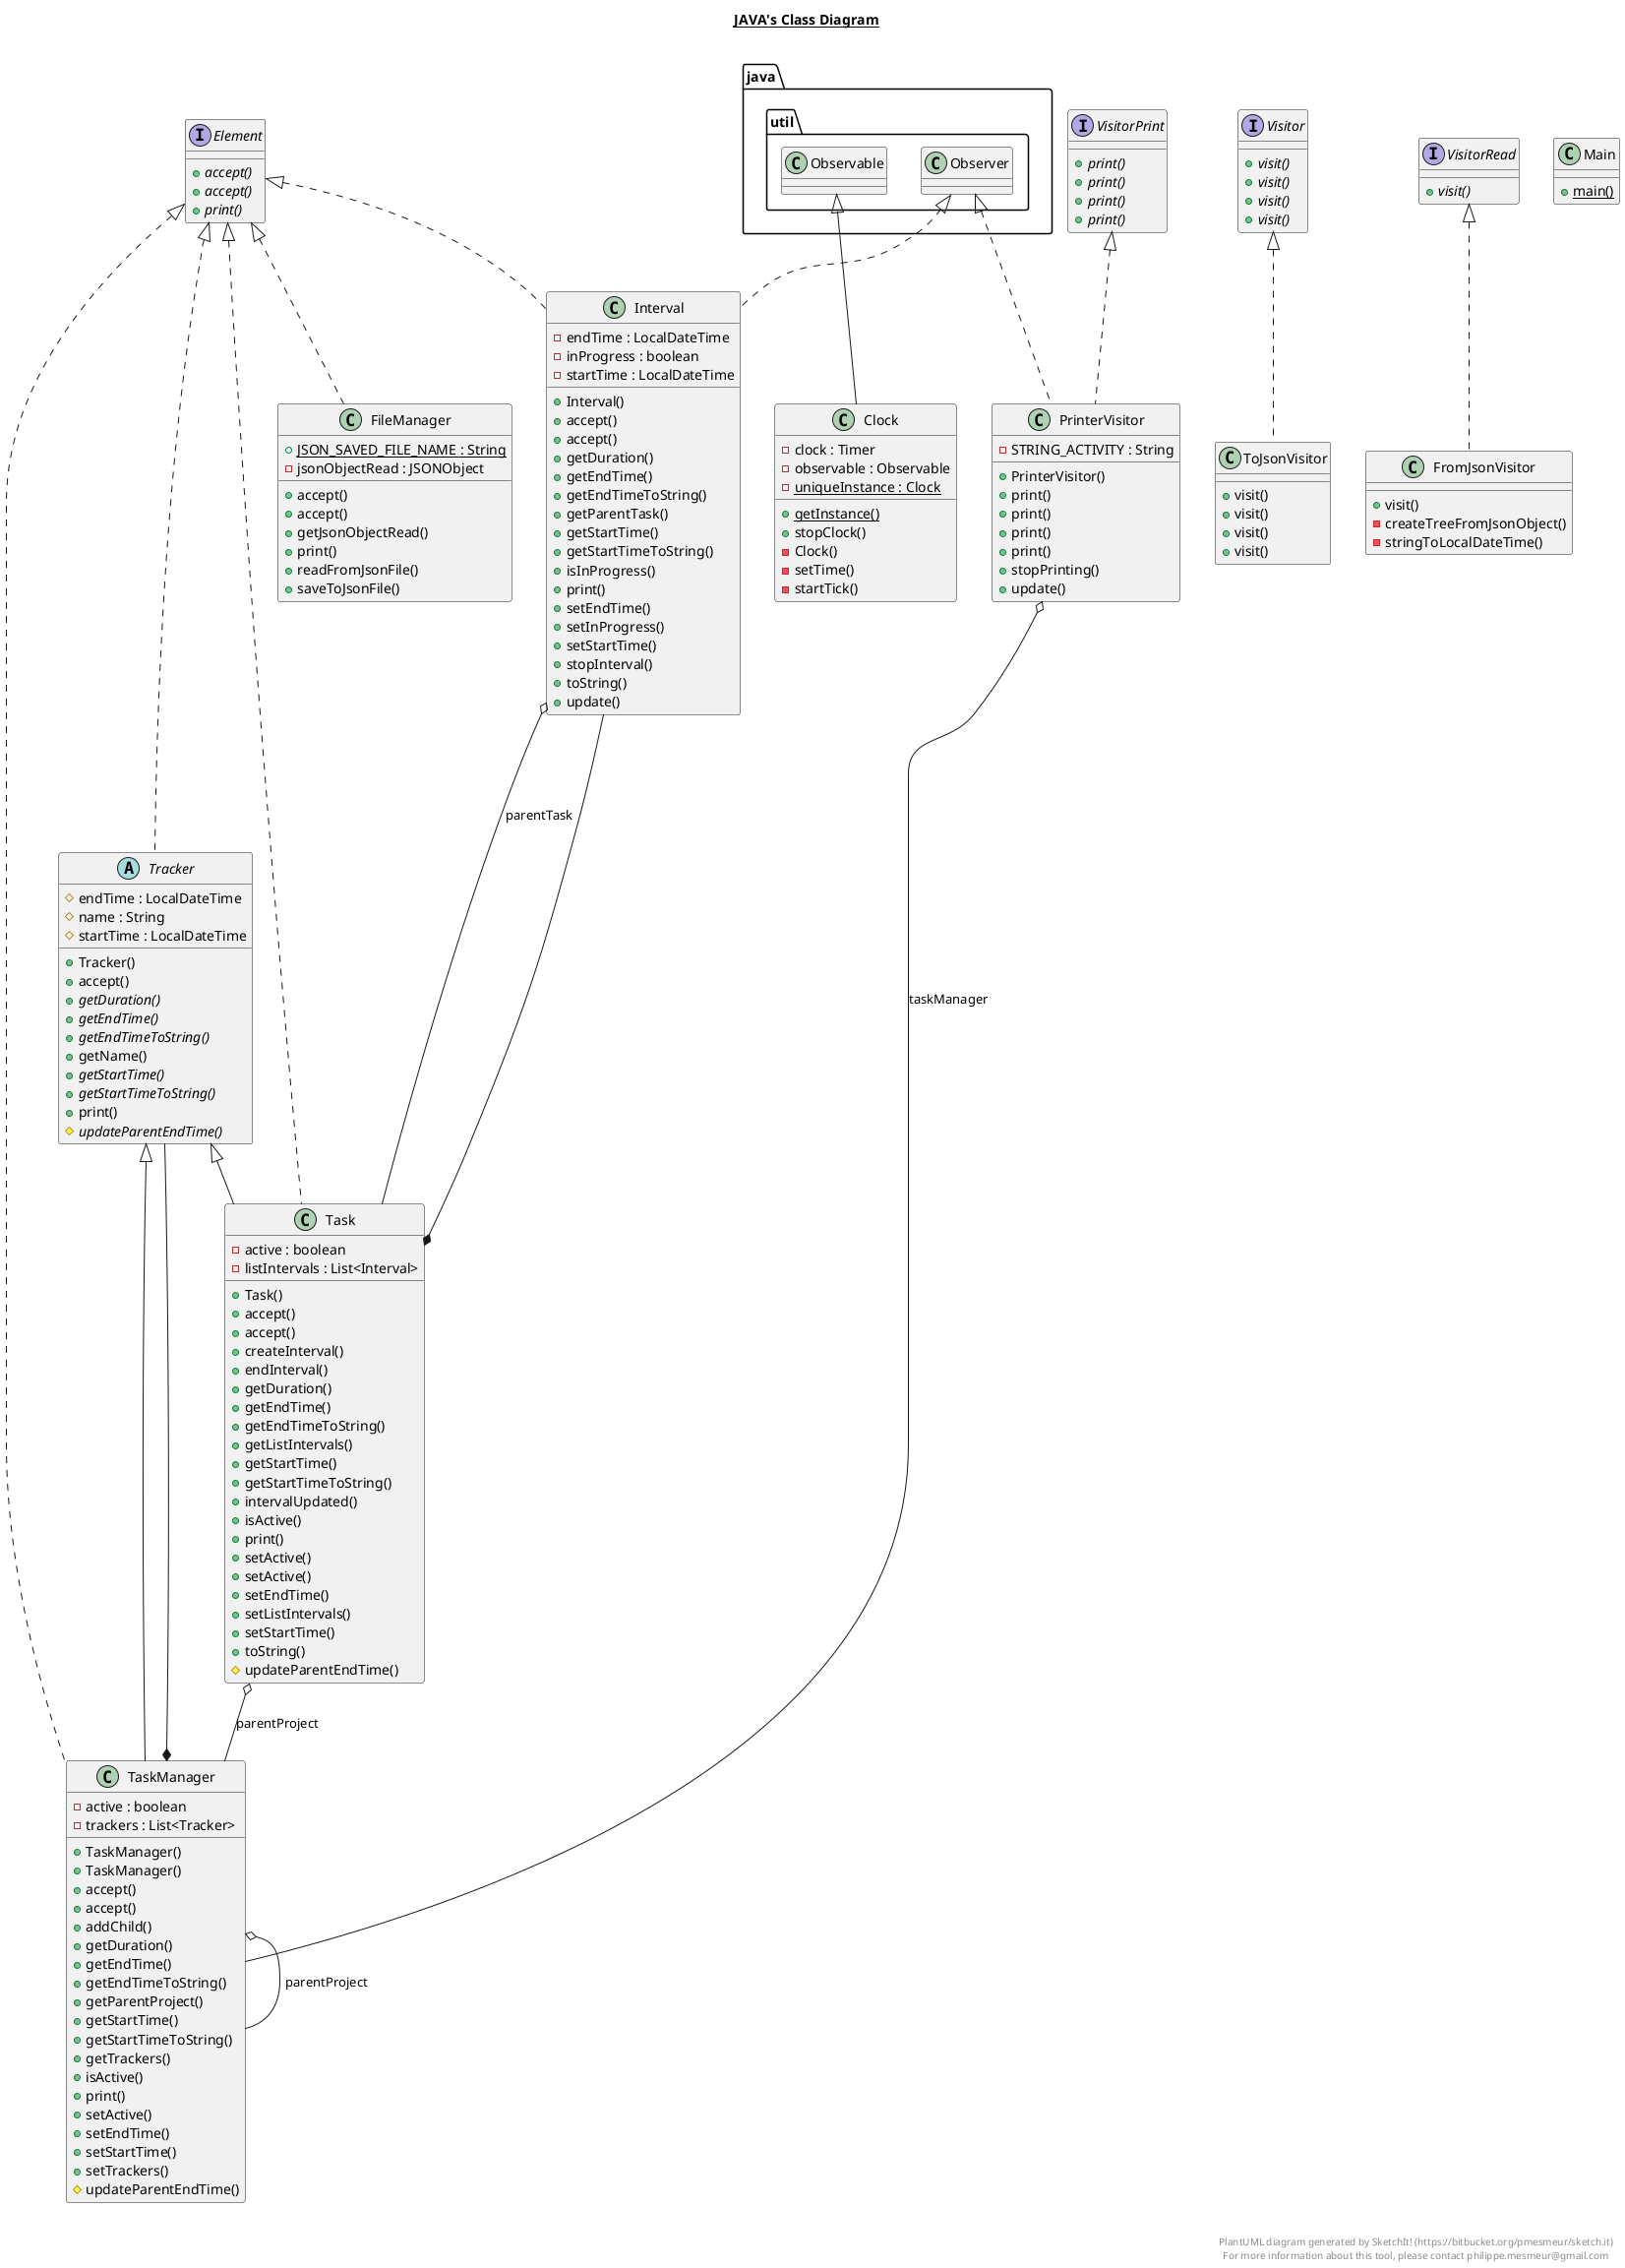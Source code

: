 @startuml

title __JAVA's Class Diagram__\n

    class Clock {
        - clock : Timer
        - observable : Observable
        {static} - uniqueInstance : Clock
        {static} + getInstance()
        + stopClock()
        - Clock()
        - setTime()
        - startTick()
    }

  


    interface Element {
        {abstract} + accept()
        {abstract} + accept()
        {abstract} + print()
    }

  


    class FileManager {
        {static} + JSON_SAVED_FILE_NAME : String
        - jsonObjectRead : JSONObject
        + accept()
        + accept()
        + getJsonObjectRead()
        + print()
        + readFromJsonFile()
        + saveToJsonFile()
    }

  


    class FromJsonVisitor {
        + visit()
        - createTreeFromJsonObject()
        - stringToLocalDateTime()
    }

  


    class Interval {
        - endTime : LocalDateTime
        - inProgress : boolean
        - startTime : LocalDateTime
        + Interval()
        + accept()
        + accept()
        + getDuration()
        + getEndTime()
        + getEndTimeToString()
        + getParentTask()
        + getStartTime()
        + getStartTimeToString()
        + isInProgress()
        + print()
        + setEndTime()
        + setInProgress()
        + setStartTime()
        + stopInterval()
        + toString()
        + update()
    }

  


    class Main {
        {static} + main()
    }

  


    class PrinterVisitor {
        - STRING_ACTIVITY : String
        + PrinterVisitor()
        + print()
        + print()
        + print()
        + print()
        + stopPrinting()
        + update()
    }

  


    class Task {
        - active : boolean
        - listIntervals : List<Interval>
        + Task()
        + accept()
        + accept()
        + createInterval()
        + endInterval()
        + getDuration()
        + getEndTime()
        + getEndTimeToString()
        + getListIntervals()
        + getStartTime()
        + getStartTimeToString()
        + intervalUpdated()
        + isActive()
        + print()
        + setActive()
        + setActive()
        + setEndTime()
        + setListIntervals()
        + setStartTime()
        + toString()
        # updateParentEndTime()
    }

  


    class TaskManager {
        - active : boolean
        - trackers : List<Tracker>
        + TaskManager()
        + TaskManager()
        + accept()
        + accept()
        + addChild()
        + getDuration()
        + getEndTime()
        + getEndTimeToString()
        + getParentProject()
        + getStartTime()
        + getStartTimeToString()
        + getTrackers()
        + isActive()
        + print()
        + setActive()
        + setEndTime()
        + setStartTime()
        + setTrackers()
        # updateParentEndTime()
    }

  


    class ToJsonVisitor {
        + visit()
        + visit()
        + visit()
        + visit()
    }

  


    abstract class Tracker {
        # endTime : LocalDateTime
        # name : String
        # startTime : LocalDateTime
        + Tracker()
        + accept()
        {abstract} + getDuration()
        {abstract} + getEndTime()
        {abstract} + getEndTimeToString()
        + getName()
        {abstract} + getStartTime()
        {abstract} + getStartTimeToString()
        + print()
        {abstract} # updateParentEndTime()
    }

  


    interface Visitor {
        {abstract} + visit()
        {abstract} + visit()
        {abstract} + visit()
        {abstract} + visit()
    }

  


    interface VisitorPrint {
        {abstract} + print()
        {abstract} + print()
        {abstract} + print()
        {abstract} + print()
    }

  


    interface VisitorRead {
        {abstract} + visit()
    }

  

  Clock -up-|> java.util.Observable
  FileManager .up.|> Element
  FromJsonVisitor .up.|> VisitorRead
  Interval .up.|> Element
  Interval .up.|> java.util.Observer
  Interval o-- Task : parentTask

  PrinterVisitor .up.|> VisitorPrint
  PrinterVisitor .up.|> java.util.Observer
  PrinterVisitor o-- TaskManager : taskManager
  Task .up.|> Element
  Task -up-|> Tracker
  Task o-- TaskManager : parentProject
  TaskManager .up.|> Element
  TaskManager -up-|> Tracker
  TaskManager o-- TaskManager : parentProject
  ToJsonVisitor .up.|> Visitor
  Tracker .up.|> Element
  Tracker --* TaskManager
  Interval ----* Task

right footer


PlantUML diagram generated by SketchIt! (https://bitbucket.org/pmesmeur/sketch.it)
For more information about this tool, please contact philippe.mesmeur@gmail.com
endfooter

@enduml
